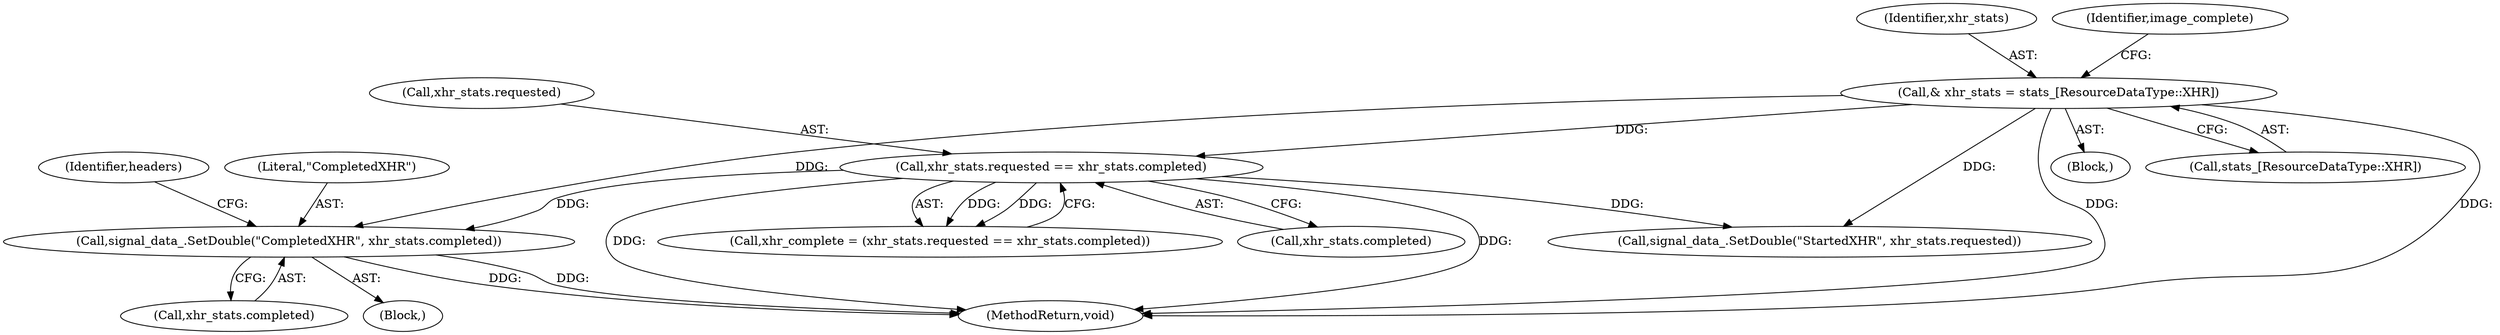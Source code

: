 digraph "0_Chrome_35eb28748d45b87695a69eceffaff73a0be476af_1@API" {
"1000251" [label="(Call,signal_data_.SetDouble(\"CompletedXHR\", xhr_stats.completed))"];
"1000184" [label="(Call,& xhr_stats = stats_[ResourceDataType::XHR])"];
"1000212" [label="(Call,xhr_stats.requested == xhr_stats.completed)"];
"1000210" [label="(Call,xhr_complete = (xhr_stats.requested == xhr_stats.completed))"];
"1000251" [label="(Call,signal_data_.SetDouble(\"CompletedXHR\", xhr_stats.completed))"];
"1000356" [label="(MethodReturn,void)"];
"1000185" [label="(Identifier,xhr_stats)"];
"1000253" [label="(Call,xhr_stats.completed)"];
"1000101" [label="(Block,)"];
"1000186" [label="(Call,stats_[ResourceDataType::XHR])"];
"1000184" [label="(Call,& xhr_stats = stats_[ResourceDataType::XHR])"];
"1000258" [label="(Identifier,headers)"];
"1000191" [label="(Identifier,image_complete)"];
"1000216" [label="(Call,xhr_stats.completed)"];
"1000252" [label="(Literal,\"CompletedXHR\")"];
"1000225" [label="(Block,)"];
"1000213" [label="(Call,xhr_stats.requested)"];
"1000246" [label="(Call,signal_data_.SetDouble(\"StartedXHR\", xhr_stats.requested))"];
"1000212" [label="(Call,xhr_stats.requested == xhr_stats.completed)"];
"1000251" -> "1000225"  [label="AST: "];
"1000251" -> "1000253"  [label="CFG: "];
"1000252" -> "1000251"  [label="AST: "];
"1000253" -> "1000251"  [label="AST: "];
"1000258" -> "1000251"  [label="CFG: "];
"1000251" -> "1000356"  [label="DDG: "];
"1000251" -> "1000356"  [label="DDG: "];
"1000184" -> "1000251"  [label="DDG: "];
"1000212" -> "1000251"  [label="DDG: "];
"1000184" -> "1000101"  [label="AST: "];
"1000184" -> "1000186"  [label="CFG: "];
"1000185" -> "1000184"  [label="AST: "];
"1000186" -> "1000184"  [label="AST: "];
"1000191" -> "1000184"  [label="CFG: "];
"1000184" -> "1000356"  [label="DDG: "];
"1000184" -> "1000356"  [label="DDG: "];
"1000184" -> "1000212"  [label="DDG: "];
"1000184" -> "1000246"  [label="DDG: "];
"1000212" -> "1000210"  [label="AST: "];
"1000212" -> "1000216"  [label="CFG: "];
"1000213" -> "1000212"  [label="AST: "];
"1000216" -> "1000212"  [label="AST: "];
"1000210" -> "1000212"  [label="CFG: "];
"1000212" -> "1000356"  [label="DDG: "];
"1000212" -> "1000356"  [label="DDG: "];
"1000212" -> "1000210"  [label="DDG: "];
"1000212" -> "1000210"  [label="DDG: "];
"1000212" -> "1000246"  [label="DDG: "];
}
